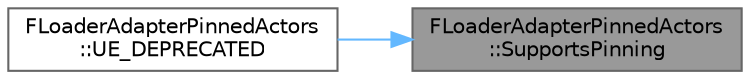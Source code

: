 digraph "FLoaderAdapterPinnedActors::SupportsPinning"
{
 // INTERACTIVE_SVG=YES
 // LATEX_PDF_SIZE
  bgcolor="transparent";
  edge [fontname=Helvetica,fontsize=10,labelfontname=Helvetica,labelfontsize=10];
  node [fontname=Helvetica,fontsize=10,shape=box,height=0.2,width=0.4];
  rankdir="RL";
  Node1 [id="Node000001",label="FLoaderAdapterPinnedActors\l::SupportsPinning",height=0.2,width=0.4,color="gray40", fillcolor="grey60", style="filled", fontcolor="black",tooltip=" "];
  Node1 -> Node2 [id="edge1_Node000001_Node000002",dir="back",color="steelblue1",style="solid",tooltip=" "];
  Node2 [id="Node000002",label="FLoaderAdapterPinnedActors\l::UE_DEPRECATED",height=0.2,width=0.4,color="grey40", fillcolor="white", style="filled",URL="$dd/dcb/classFLoaderAdapterPinnedActors.html#a94a41abf0bbf8fda347b05a6e60ee79b",tooltip=" "];
}
